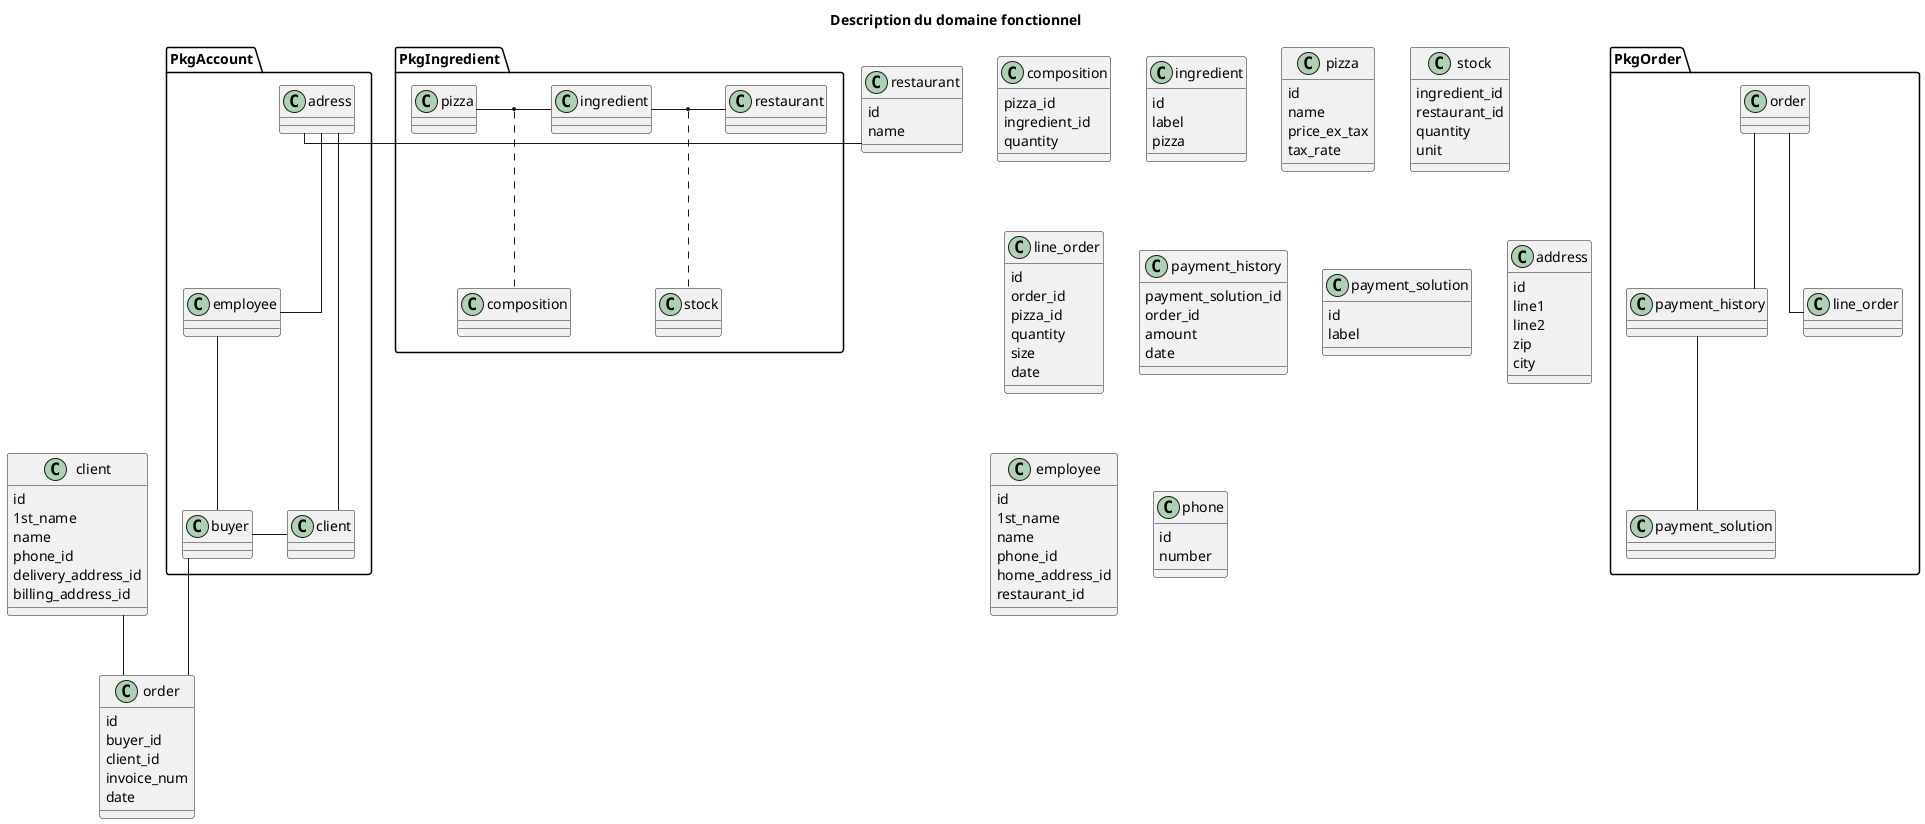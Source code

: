 @startuml

title Description du domaine fonctionnel

/' = = = = = = = STYLE = = = = = = = '/
' skinparam monochrome true
skinparam linetype ortho

!define table(x) class x << (T,#FFAAAA) >>
!define primary_key(x) <b>PK: x</b>
!define foreign_key(x,reference) <b>FK: </b>x

/' = = = = = = = CLASSE = = = = = = = '/
package PkgOrder {
    class line_order
    class order
    class payment_history
    class payment_solution

    order -- line_order
    order -- payment_history
    payment_solution -up- payment_history
}

package PkgIngredient {
    class composition
    class ingredient
    class pizza
    class restaurant
    class stock

    ingredient - restaurant
    (ingredient, restaurant) . stock

    pizza - ingredient
    (pizza, ingredient) . composition
}

package PkgAccount {
    class adress
    class buyer
    class client
    class employee

    adress -- client
    adress -- employee
    buyer - client
    buyer -up- employee

}

/' = = = = = = = ATTRIBUTE = = = = = = = '/

/' - - PkgIngredient - - '/

class composition {
    pizza_id
    ingredient_id
    quantity
}

class ingredient {
    id
    label
    pizza
}

class pizza {
    id
    name
    price_ex_tax
    tax_rate
}

class restaurant {
    id
    name
}

class stock {
    ingredient_id
    restaurant_id
    quantity
    unit
}

/' - - PkgOrder - - '/

class line_order {
    id
    order_id
    pizza_id
    quantity
    size
    date
}

class order {
    id
    buyer_id
    client_id
    invoice_num
    date
}

class payment_history {
    payment_solution_id
    order_id
    amount
    date
}

class payment_solution {
    id
    label
}

/' - - PkgAccount - - '/

class address {
    id
    line1
    line2
    zip
    city
}

class client {
    id
    1st_name
    name
    phone_id
    delivery_address_id
    billing_address_id
}

class employee {
    id
    1st_name
    name
    phone_id
    home_address_id
    restaurant_id
}

class phone {
    id
    number
}


/' = = = = = = = RELATION INTER PKG = = = = = = = '/
buyer -- order
order -up- client
restaurant - adress

@enduml

